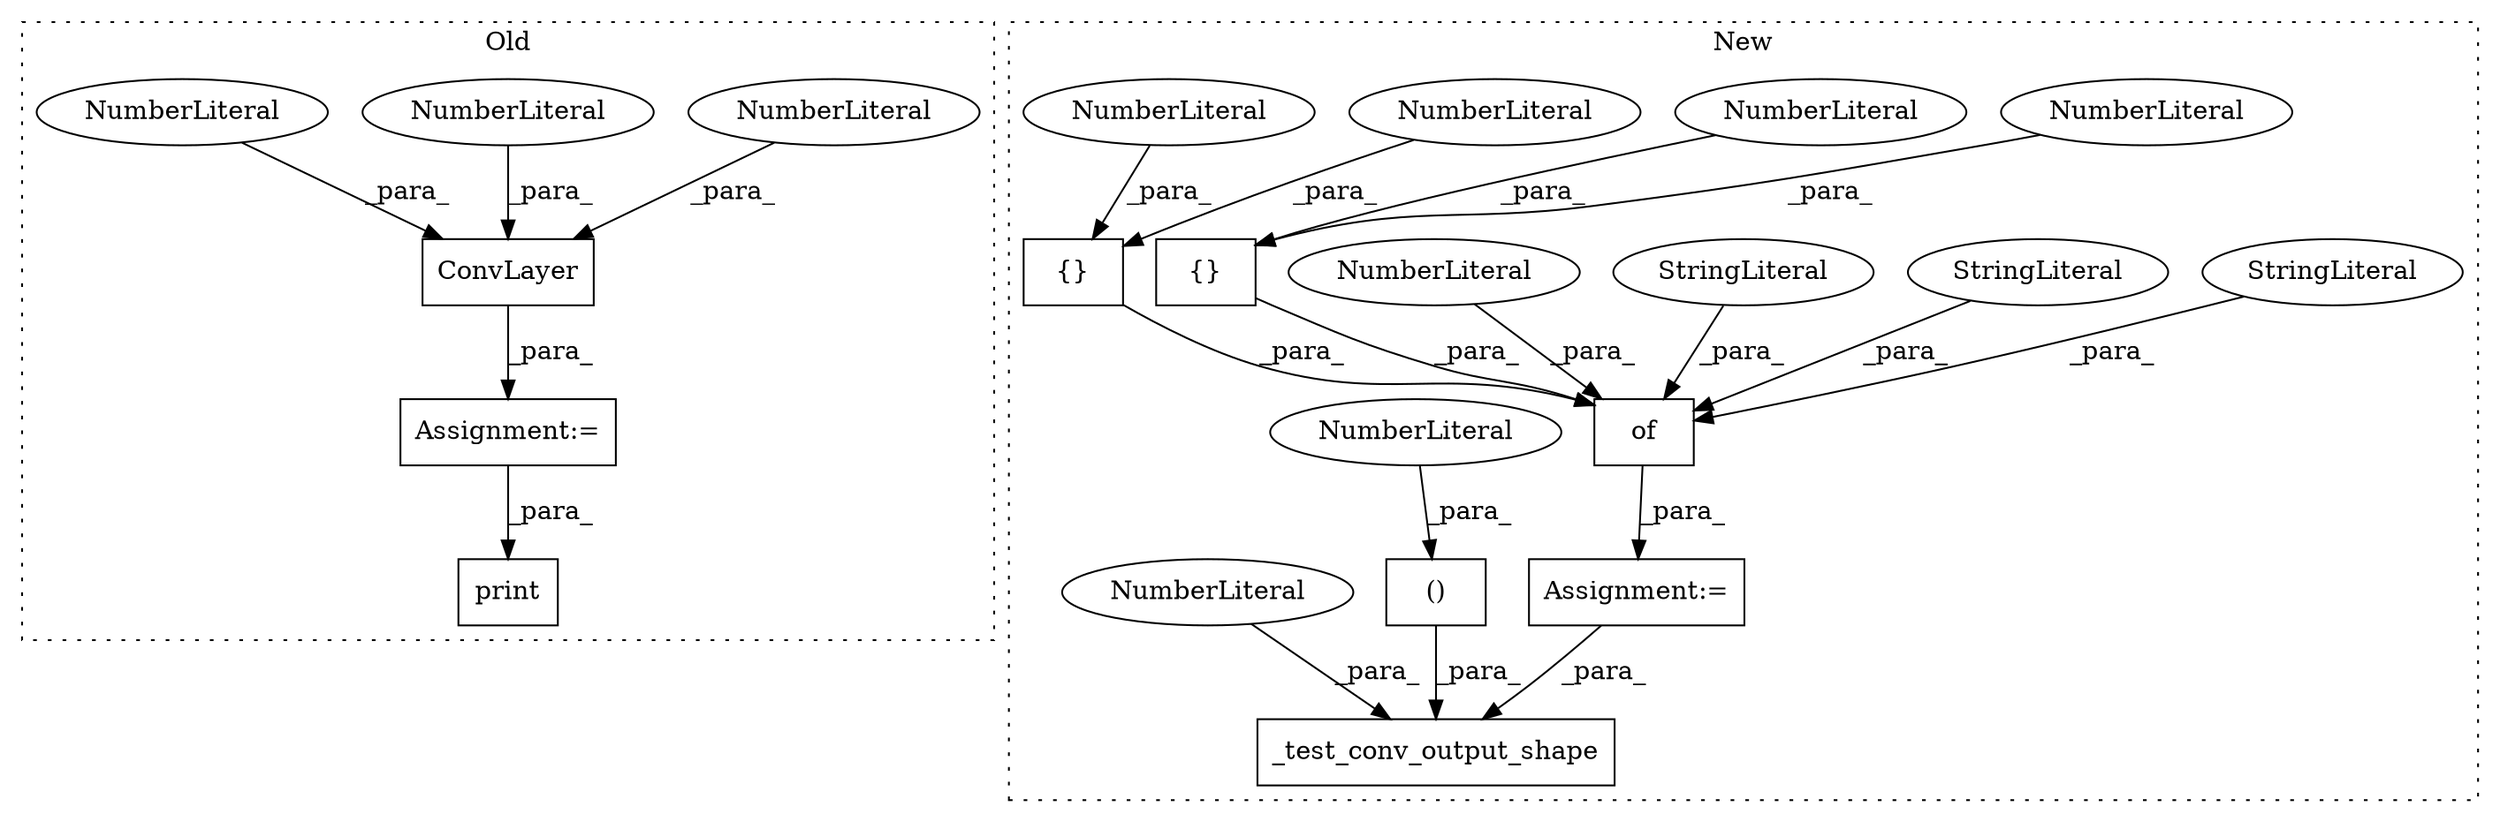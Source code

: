 digraph G {
subgraph cluster0 {
1 [label="ConvLayer" a="32" s="7600,7616" l="10,1" shape="box"];
3 [label="print" a="32" s="7654,7667" l="6,1" shape="box"];
8 [label="NumberLiteral" a="34" s="7610" l="2" shape="ellipse"];
14 [label="NumberLiteral" a="34" s="7613" l="1" shape="ellipse"];
16 [label="NumberLiteral" a="34" s="7615" l="1" shape="ellipse"];
22 [label="Assignment:=" a="7" s="7599" l="1" shape="box"];
label = "Old";
style="dotted";
}
subgraph cluster1 {
2 [label="of" a="32" s="7614,7688" l="3,1" shape="box"];
4 [label="StringLiteral" a="45" s="7636" l="13" shape="ellipse"];
5 [label="StringLiteral" a="45" s="7665" l="8" shape="ellipse"];
6 [label="StringLiteral" a="45" s="7617" l="15" shape="ellipse"];
7 [label="{}" a="4" s="7659,7663" l="1,1" shape="box"];
9 [label="NumberLiteral" a="34" s="7633" l="2" shape="ellipse"];
10 [label="{}" a="4" s="7683,7687" l="1,1" shape="box"];
11 [label="NumberLiteral" a="34" s="7684" l="1" shape="ellipse"];
12 [label="NumberLiteral" a="34" s="7686" l="1" shape="ellipse"];
13 [label="NumberLiteral" a="34" s="7662" l="1" shape="ellipse"];
15 [label="NumberLiteral" a="34" s="7660" l="1" shape="ellipse"];
17 [label="_test_conv_output_shape" a="32" s="7700,7787" l="24,2" shape="box"];
18 [label="()" a="106" s="7743" l="44" shape="box"];
19 [label="NumberLiteral" a="34" s="7757" l="1" shape="ellipse"];
20 [label="NumberLiteral" a="34" s="7724" l="1" shape="ellipse"];
21 [label="Assignment:=" a="7" s="7609" l="1" shape="box"];
label = "New";
style="dotted";
}
1 -> 22 [label="_para_"];
2 -> 21 [label="_para_"];
4 -> 2 [label="_para_"];
5 -> 2 [label="_para_"];
6 -> 2 [label="_para_"];
7 -> 2 [label="_para_"];
8 -> 1 [label="_para_"];
9 -> 2 [label="_para_"];
10 -> 2 [label="_para_"];
11 -> 10 [label="_para_"];
12 -> 10 [label="_para_"];
13 -> 7 [label="_para_"];
14 -> 1 [label="_para_"];
15 -> 7 [label="_para_"];
16 -> 1 [label="_para_"];
18 -> 17 [label="_para_"];
19 -> 18 [label="_para_"];
20 -> 17 [label="_para_"];
21 -> 17 [label="_para_"];
22 -> 3 [label="_para_"];
}